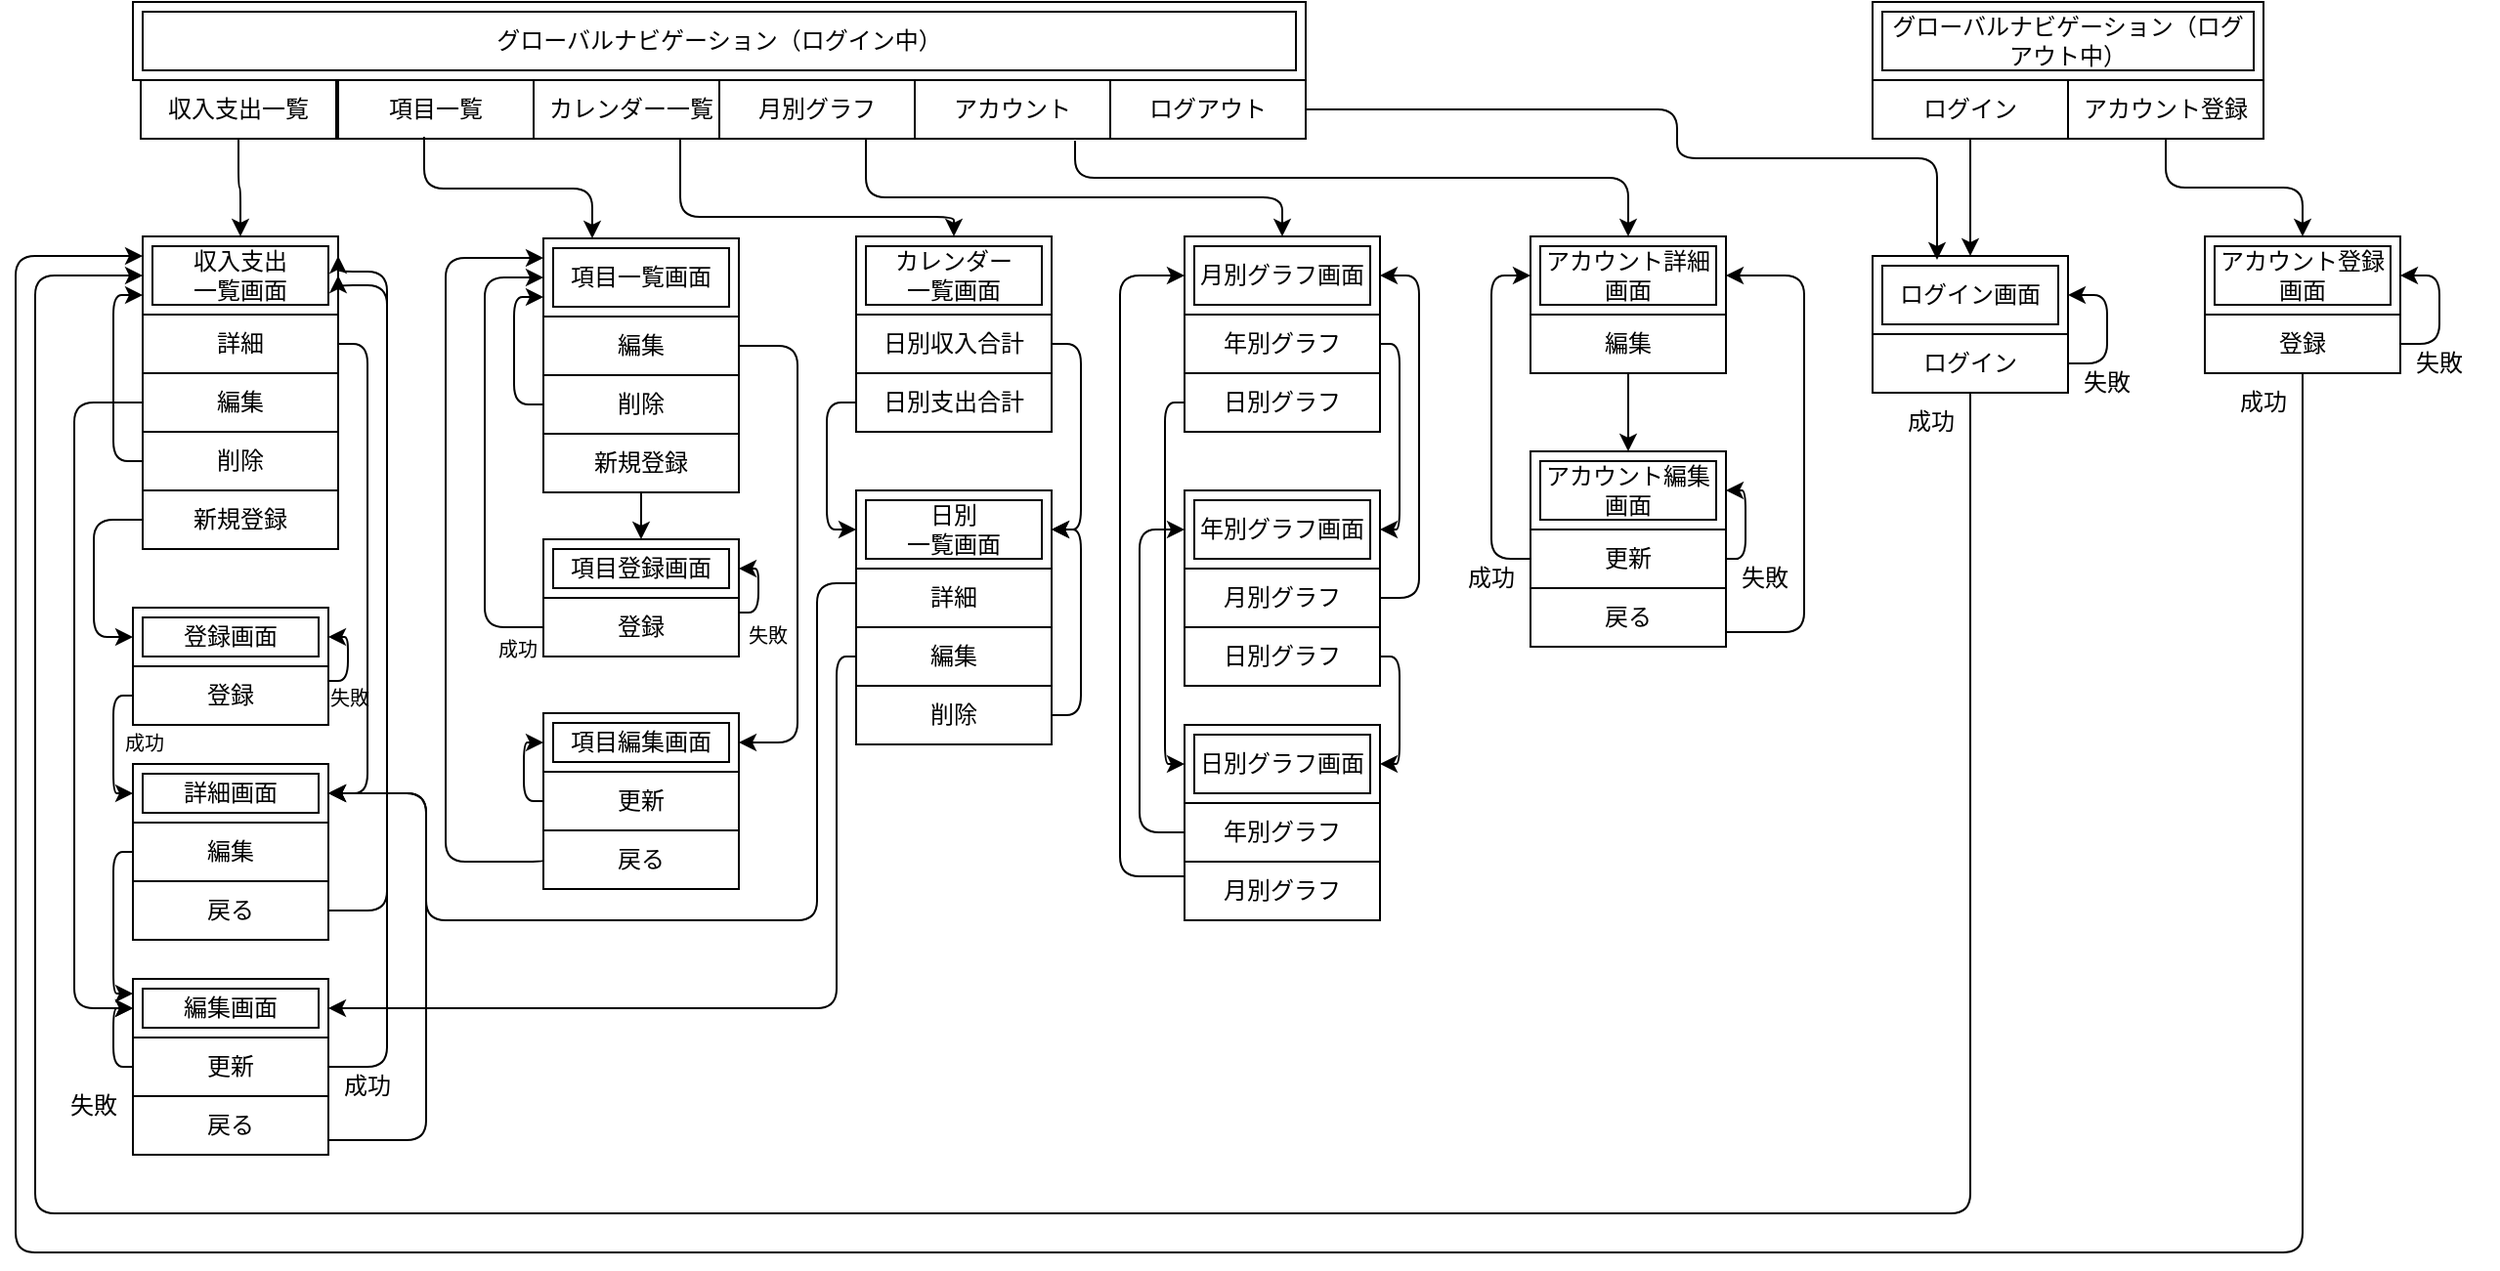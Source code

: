 <mxfile>
    <diagram id="N454-8VAuFk8PnKRWTRi" name="Page-1">
        <mxGraphModel dx="901" dy="475" grid="1" gridSize="10" guides="1" tooltips="1" connect="1" arrows="1" fold="1" page="1" pageScale="1" pageWidth="850" pageHeight="1100" math="0" shadow="0">
            <root>
                <mxCell id="0"/>
                <mxCell id="1" parent="0"/>
                <mxCell id="13" value="項目一覧" style="whiteSpace=wrap;html=1;align=center;" parent="1" vertex="1">
                    <mxGeometry x="175" y="40" width="100" height="30" as="geometry"/>
                </mxCell>
                <mxCell id="15" value="カレンダー一覧" style="whiteSpace=wrap;html=1;align=center;" parent="1" vertex="1">
                    <mxGeometry x="275" y="40" width="100" height="30" as="geometry"/>
                </mxCell>
                <mxCell id="16" value="月別グラフ" style="whiteSpace=wrap;html=1;align=center;" parent="1" vertex="1">
                    <mxGeometry x="370" y="40" width="100" height="30" as="geometry"/>
                </mxCell>
                <mxCell id="17" value="アカウント" style="whiteSpace=wrap;html=1;align=center;" parent="1" vertex="1">
                    <mxGeometry x="470" y="40" width="100" height="30" as="geometry"/>
                </mxCell>
                <mxCell id="20" value="詳細" style="whiteSpace=wrap;html=1;align=center;" parent="1" vertex="1">
                    <mxGeometry x="75" y="160" width="100" height="30" as="geometry"/>
                </mxCell>
                <mxCell id="21" value="収入支出&lt;br&gt;一覧画面" style="shape=ext;margin=3;double=1;whiteSpace=wrap;html=1;align=center;" parent="1" vertex="1">
                    <mxGeometry x="75" y="120" width="100" height="40" as="geometry"/>
                </mxCell>
                <mxCell id="23" value="グローバルナビゲーション（ログイン中）" style="shape=ext;margin=3;double=1;whiteSpace=wrap;html=1;align=center;" parent="1" vertex="1">
                    <mxGeometry x="70" width="600" height="40" as="geometry"/>
                </mxCell>
                <mxCell id="24" value="編集" style="whiteSpace=wrap;html=1;align=center;" parent="1" vertex="1">
                    <mxGeometry x="75" y="190" width="100" height="30" as="geometry"/>
                </mxCell>
                <mxCell id="25" value="削除" style="whiteSpace=wrap;html=1;align=center;" parent="1" vertex="1">
                    <mxGeometry x="75" y="220" width="100" height="30" as="geometry"/>
                </mxCell>
                <mxCell id="28" value="編集" style="whiteSpace=wrap;html=1;align=center;" parent="1" vertex="1">
                    <mxGeometry x="70" y="420" width="100" height="30" as="geometry"/>
                </mxCell>
                <mxCell id="29" value="詳細画面" style="shape=ext;margin=3;double=1;whiteSpace=wrap;html=1;align=center;" parent="1" vertex="1">
                    <mxGeometry x="70" y="390" width="100" height="30" as="geometry"/>
                </mxCell>
                <mxCell id="30" value="更新" style="whiteSpace=wrap;html=1;align=center;" parent="1" vertex="1">
                    <mxGeometry x="70" y="530" width="100" height="30" as="geometry"/>
                </mxCell>
                <mxCell id="31" value="編集画面" style="shape=ext;margin=3;double=1;whiteSpace=wrap;html=1;align=center;" parent="1" vertex="1">
                    <mxGeometry x="70" y="500" width="100" height="30" as="geometry"/>
                </mxCell>
                <mxCell id="32" value="戻る" style="whiteSpace=wrap;html=1;align=center;" parent="1" vertex="1">
                    <mxGeometry x="70" y="560" width="100" height="30" as="geometry"/>
                </mxCell>
                <mxCell id="37" value="" style="endArrow=classic;html=1;exitX=0.5;exitY=1;exitDx=0;exitDy=0;entryX=0.5;entryY=0;entryDx=0;entryDy=0;edgeStyle=orthogonalEdgeStyle;" parent="1" source="183" target="21" edge="1">
                    <mxGeometry width="50" height="50" relative="1" as="geometry">
                        <mxPoint x="270" y="290" as="sourcePoint"/>
                        <mxPoint x="320" y="240" as="targetPoint"/>
                    </mxGeometry>
                </mxCell>
                <mxCell id="38" value="" style="endArrow=classic;html=1;exitX=1;exitY=0.5;exitDx=0;exitDy=0;entryX=1;entryY=0.5;entryDx=0;entryDy=0;edgeStyle=orthogonalEdgeStyle;" parent="1" source="20" target="29" edge="1">
                    <mxGeometry width="50" height="50" relative="1" as="geometry">
                        <mxPoint x="235" y="80" as="sourcePoint"/>
                        <mxPoint x="135" y="140" as="targetPoint"/>
                        <Array as="points">
                            <mxPoint x="190" y="175"/>
                            <mxPoint x="190" y="405"/>
                        </Array>
                    </mxGeometry>
                </mxCell>
                <mxCell id="45" value="" style="endArrow=classic;html=1;exitX=1;exitY=0.5;exitDx=0;exitDy=0;entryX=1;entryY=0.5;entryDx=0;entryDy=0;edgeStyle=orthogonalEdgeStyle;" parent="1" source="30" target="21" edge="1">
                    <mxGeometry width="50" height="50" relative="1" as="geometry">
                        <mxPoint x="235" y="80" as="sourcePoint"/>
                        <mxPoint x="135" y="140" as="targetPoint"/>
                        <Array as="points">
                            <mxPoint x="200" y="545"/>
                            <mxPoint x="200" y="145"/>
                        </Array>
                    </mxGeometry>
                </mxCell>
                <mxCell id="46" value="戻る" style="whiteSpace=wrap;html=1;align=center;" parent="1" vertex="1">
                    <mxGeometry x="70" y="450" width="100" height="30" as="geometry"/>
                </mxCell>
                <mxCell id="47" value="" style="endArrow=classic;html=1;exitX=0;exitY=0.5;exitDx=0;exitDy=0;entryX=0;entryY=0.5;entryDx=0;entryDy=0;edgeStyle=orthogonalEdgeStyle;" parent="1" source="24" target="31" edge="1">
                    <mxGeometry width="50" height="50" relative="1" as="geometry">
                        <mxPoint x="235" y="80" as="sourcePoint"/>
                        <mxPoint x="135" y="140" as="targetPoint"/>
                        <Array as="points">
                            <mxPoint x="40" y="205"/>
                            <mxPoint x="40" y="515"/>
                        </Array>
                    </mxGeometry>
                </mxCell>
                <mxCell id="50" value="" style="endArrow=classic;html=1;exitX=0;exitY=0.5;exitDx=0;exitDy=0;entryX=0;entryY=0.25;entryDx=0;entryDy=0;edgeStyle=orthogonalEdgeStyle;" parent="1" source="28" target="31" edge="1">
                    <mxGeometry width="50" height="50" relative="1" as="geometry">
                        <mxPoint x="235" y="110" as="sourcePoint"/>
                        <mxPoint x="135" y="170" as="targetPoint"/>
                    </mxGeometry>
                </mxCell>
                <mxCell id="52" value="" style="endArrow=classic;html=1;exitX=1;exitY=0.5;exitDx=0;exitDy=0;entryX=1;entryY=0.25;entryDx=0;entryDy=0;edgeStyle=orthogonalEdgeStyle;" parent="1" source="46" target="21" edge="1">
                    <mxGeometry width="50" height="50" relative="1" as="geometry">
                        <mxPoint x="235" y="80" as="sourcePoint"/>
                        <mxPoint x="135" y="140" as="targetPoint"/>
                        <Array as="points">
                            <mxPoint x="200" y="465"/>
                            <mxPoint x="200" y="138"/>
                        </Array>
                    </mxGeometry>
                </mxCell>
                <mxCell id="54" value="失敗" style="text;html=1;strokeColor=none;fillColor=none;align=center;verticalAlign=middle;whiteSpace=wrap;rounded=0;" parent="1" vertex="1">
                    <mxGeometry x="20" y="550" width="60" height="30" as="geometry"/>
                </mxCell>
                <mxCell id="56" value="成功" style="text;html=1;strokeColor=none;fillColor=none;align=center;verticalAlign=middle;whiteSpace=wrap;rounded=0;" parent="1" vertex="1">
                    <mxGeometry x="160" y="540" width="60" height="30" as="geometry"/>
                </mxCell>
                <mxCell id="61" value="新規登録" style="whiteSpace=wrap;html=1;align=center;" parent="1" vertex="1">
                    <mxGeometry x="75" y="250" width="100" height="30" as="geometry"/>
                </mxCell>
                <mxCell id="62" value="" style="endArrow=classic;html=1;exitX=0;exitY=0.5;exitDx=0;exitDy=0;entryX=0;entryY=0.5;entryDx=0;entryDy=0;edgeStyle=orthogonalEdgeStyle;" parent="1" source="61" target="58" edge="1">
                    <mxGeometry width="50" height="50" relative="1" as="geometry">
                        <mxPoint x="235" y="80" as="sourcePoint"/>
                        <mxPoint x="135" y="140" as="targetPoint"/>
                        <Array as="points">
                            <mxPoint x="50" y="265"/>
                            <mxPoint x="50" y="325"/>
                        </Array>
                    </mxGeometry>
                </mxCell>
                <mxCell id="63" value="" style="endArrow=classic;html=1;exitX=0;exitY=0.5;exitDx=0;exitDy=0;entryX=0;entryY=0.5;entryDx=0;entryDy=0;edgeStyle=orthogonalEdgeStyle;" parent="1" source="57" target="29" edge="1">
                    <mxGeometry width="50" height="50" relative="1" as="geometry">
                        <mxPoint x="235" y="80" as="sourcePoint"/>
                        <mxPoint x="135" y="140" as="targetPoint"/>
                    </mxGeometry>
                </mxCell>
                <mxCell id="65" value="" style="endArrow=classic;html=1;entryX=1;entryY=0.5;entryDx=0;entryDy=0;edgeStyle=orthogonalEdgeStyle;exitX=1;exitY=0.75;exitDx=0;exitDy=0;" parent="1" source="32" target="29" edge="1">
                    <mxGeometry width="50" height="50" relative="1" as="geometry">
                        <mxPoint x="235" y="510" as="sourcePoint"/>
                        <mxPoint x="135" y="140" as="targetPoint"/>
                        <Array as="points">
                            <mxPoint x="220" y="583"/>
                            <mxPoint x="220" y="405"/>
                        </Array>
                    </mxGeometry>
                </mxCell>
                <mxCell id="66" value="" style="endArrow=classic;html=1;exitX=0;exitY=0.5;exitDx=0;exitDy=0;entryX=0;entryY=0.5;entryDx=0;entryDy=0;edgeStyle=orthogonalEdgeStyle;" edge="1" parent="1" source="30" target="31">
                    <mxGeometry width="50" height="50" relative="1" as="geometry">
                        <mxPoint x="235" y="80" as="sourcePoint"/>
                        <mxPoint x="135" y="140" as="targetPoint"/>
                    </mxGeometry>
                </mxCell>
                <mxCell id="96" value="日別収入合計" style="whiteSpace=wrap;html=1;align=center;" vertex="1" parent="1">
                    <mxGeometry x="440" y="160" width="100" height="30" as="geometry"/>
                </mxCell>
                <mxCell id="97" value="カレンダー&lt;br&gt;一覧画面" style="shape=ext;margin=3;double=1;whiteSpace=wrap;html=1;align=center;" vertex="1" parent="1">
                    <mxGeometry x="440" y="120" width="100" height="40" as="geometry"/>
                </mxCell>
                <mxCell id="98" value="日別支出合計" style="whiteSpace=wrap;html=1;align=center;" vertex="1" parent="1">
                    <mxGeometry x="440" y="190" width="100" height="30" as="geometry"/>
                </mxCell>
                <mxCell id="99" value="詳細" style="whiteSpace=wrap;html=1;align=center;" vertex="1" parent="1">
                    <mxGeometry x="440" y="290" width="100" height="30" as="geometry"/>
                </mxCell>
                <mxCell id="100" value="日別&lt;br&gt;一覧画面" style="shape=ext;margin=3;double=1;whiteSpace=wrap;html=1;align=center;" vertex="1" parent="1">
                    <mxGeometry x="440" y="250" width="100" height="40" as="geometry"/>
                </mxCell>
                <mxCell id="101" value="編集" style="whiteSpace=wrap;html=1;align=center;" vertex="1" parent="1">
                    <mxGeometry x="440" y="320" width="100" height="30" as="geometry"/>
                </mxCell>
                <mxCell id="102" value="削除" style="whiteSpace=wrap;html=1;align=center;" vertex="1" parent="1">
                    <mxGeometry x="440" y="350" width="100" height="30" as="geometry"/>
                </mxCell>
                <mxCell id="103" value="" style="endArrow=classic;html=1;exitX=0.75;exitY=1;exitDx=0;exitDy=0;edgeStyle=orthogonalEdgeStyle;" edge="1" parent="1" source="15" target="97">
                    <mxGeometry width="50" height="50" relative="1" as="geometry">
                        <mxPoint x="235" y="80" as="sourcePoint"/>
                        <mxPoint x="135" y="130" as="targetPoint"/>
                        <Array as="points">
                            <mxPoint x="350" y="110"/>
                            <mxPoint x="490" y="110"/>
                        </Array>
                    </mxGeometry>
                </mxCell>
                <mxCell id="104" value="" style="endArrow=classic;html=1;exitX=1;exitY=0.5;exitDx=0;exitDy=0;edgeStyle=orthogonalEdgeStyle;entryX=1;entryY=0.5;entryDx=0;entryDy=0;" edge="1" parent="1" source="96" target="100">
                    <mxGeometry width="50" height="50" relative="1" as="geometry">
                        <mxPoint x="500" y="80" as="sourcePoint"/>
                        <mxPoint x="500" y="130" as="targetPoint"/>
                        <Array as="points">
                            <mxPoint x="555" y="175"/>
                            <mxPoint x="555" y="270"/>
                        </Array>
                    </mxGeometry>
                </mxCell>
                <mxCell id="107" value="" style="endArrow=classic;html=1;exitX=0;exitY=0.5;exitDx=0;exitDy=0;edgeStyle=orthogonalEdgeStyle;entryX=0;entryY=0.5;entryDx=0;entryDy=0;" edge="1" parent="1" source="98" target="100">
                    <mxGeometry width="50" height="50" relative="1" as="geometry">
                        <mxPoint x="500" y="80" as="sourcePoint"/>
                        <mxPoint x="500" y="130" as="targetPoint"/>
                        <Array as="points">
                            <mxPoint x="425" y="205"/>
                            <mxPoint x="425" y="270"/>
                        </Array>
                    </mxGeometry>
                </mxCell>
                <mxCell id="108" value="" style="endArrow=classic;html=1;exitX=0;exitY=0.25;exitDx=0;exitDy=0;edgeStyle=orthogonalEdgeStyle;entryX=1;entryY=0.5;entryDx=0;entryDy=0;" edge="1" parent="1" source="99" target="29">
                    <mxGeometry width="50" height="50" relative="1" as="geometry">
                        <mxPoint x="335" y="80" as="sourcePoint"/>
                        <mxPoint x="335" y="130" as="targetPoint"/>
                        <Array as="points">
                            <mxPoint x="420" y="298"/>
                            <mxPoint x="420" y="470"/>
                            <mxPoint x="220" y="470"/>
                            <mxPoint x="220" y="405"/>
                        </Array>
                    </mxGeometry>
                </mxCell>
                <mxCell id="109" value="" style="endArrow=classic;html=1;exitX=0;exitY=0.5;exitDx=0;exitDy=0;edgeStyle=orthogonalEdgeStyle;entryX=1;entryY=0.5;entryDx=0;entryDy=0;" edge="1" parent="1" source="101" target="31">
                    <mxGeometry width="50" height="50" relative="1" as="geometry">
                        <mxPoint x="285" y="307.5" as="sourcePoint"/>
                        <mxPoint x="180" y="415" as="targetPoint"/>
                        <Array as="points">
                            <mxPoint x="430" y="335"/>
                            <mxPoint x="430" y="515"/>
                        </Array>
                    </mxGeometry>
                </mxCell>
                <mxCell id="111" value="" style="endArrow=classic;html=1;exitX=1;exitY=0.5;exitDx=0;exitDy=0;edgeStyle=orthogonalEdgeStyle;entryX=1;entryY=0.5;entryDx=0;entryDy=0;" edge="1" parent="1" source="102" target="100">
                    <mxGeometry width="50" height="50" relative="1" as="geometry">
                        <mxPoint x="500" y="80" as="sourcePoint"/>
                        <mxPoint x="500" y="130" as="targetPoint"/>
                        <Array as="points">
                            <mxPoint x="555" y="365"/>
                            <mxPoint x="555" y="270"/>
                        </Array>
                    </mxGeometry>
                </mxCell>
                <mxCell id="112" value="年別グラフ" style="whiteSpace=wrap;html=1;align=center;" vertex="1" parent="1">
                    <mxGeometry x="608" y="160" width="100" height="30" as="geometry"/>
                </mxCell>
                <mxCell id="113" value="月別グラフ画面" style="shape=ext;margin=3;double=1;whiteSpace=wrap;html=1;align=center;" vertex="1" parent="1">
                    <mxGeometry x="608" y="120" width="100" height="40" as="geometry"/>
                </mxCell>
                <mxCell id="114" value="日別グラフ" style="whiteSpace=wrap;html=1;align=center;" vertex="1" parent="1">
                    <mxGeometry x="608" y="190" width="100" height="30" as="geometry"/>
                </mxCell>
                <mxCell id="115" value="" style="endArrow=classic;html=1;exitX=0.75;exitY=1;exitDx=0;exitDy=0;edgeStyle=orthogonalEdgeStyle;entryX=0.5;entryY=0;entryDx=0;entryDy=0;" edge="1" parent="1" source="16" target="113">
                    <mxGeometry width="50" height="50" relative="1" as="geometry">
                        <mxPoint x="335" y="80" as="sourcePoint"/>
                        <mxPoint x="335" y="130" as="targetPoint"/>
                        <Array as="points">
                            <mxPoint x="445" y="100"/>
                            <mxPoint x="658" y="100"/>
                        </Array>
                    </mxGeometry>
                </mxCell>
                <mxCell id="116" value="" style="endArrow=classic;html=1;exitX=1;exitY=0.5;exitDx=0;exitDy=0;edgeStyle=orthogonalEdgeStyle;entryX=1;entryY=0.5;entryDx=0;entryDy=0;" edge="1" parent="1" source="112" target="118">
                    <mxGeometry width="50" height="50" relative="1" as="geometry">
                        <mxPoint x="618" y="80" as="sourcePoint"/>
                        <mxPoint x="668" y="130" as="targetPoint"/>
                        <Array as="points">
                            <mxPoint x="718" y="175"/>
                            <mxPoint x="718" y="270"/>
                        </Array>
                    </mxGeometry>
                </mxCell>
                <mxCell id="117" value="月別グラフ" style="whiteSpace=wrap;html=1;align=center;" vertex="1" parent="1">
                    <mxGeometry x="608" y="290" width="100" height="30" as="geometry"/>
                </mxCell>
                <mxCell id="118" value="年別グラフ画面" style="shape=ext;margin=3;double=1;whiteSpace=wrap;html=1;align=center;" vertex="1" parent="1">
                    <mxGeometry x="608" y="250" width="100" height="40" as="geometry"/>
                </mxCell>
                <mxCell id="120" value="日別グラフ" style="whiteSpace=wrap;html=1;align=center;" vertex="1" parent="1">
                    <mxGeometry x="608" y="320" width="100" height="30" as="geometry"/>
                </mxCell>
                <mxCell id="121" value="年別グラフ" style="whiteSpace=wrap;html=1;align=center;" vertex="1" parent="1">
                    <mxGeometry x="608" y="410" width="100" height="30" as="geometry"/>
                </mxCell>
                <mxCell id="122" value="日別グラフ画面" style="shape=ext;margin=3;double=1;whiteSpace=wrap;html=1;align=center;" vertex="1" parent="1">
                    <mxGeometry x="608" y="370" width="100" height="40" as="geometry"/>
                </mxCell>
                <mxCell id="123" value="月別グラフ" style="whiteSpace=wrap;html=1;align=center;" vertex="1" parent="1">
                    <mxGeometry x="608" y="440" width="100" height="30" as="geometry"/>
                </mxCell>
                <mxCell id="124" value="" style="endArrow=classic;html=1;exitX=0;exitY=0.5;exitDx=0;exitDy=0;edgeStyle=orthogonalEdgeStyle;entryX=0;entryY=0.5;entryDx=0;entryDy=0;" edge="1" parent="1" source="114" target="122">
                    <mxGeometry width="50" height="50" relative="1" as="geometry">
                        <mxPoint x="618" y="80" as="sourcePoint"/>
                        <mxPoint x="668" y="130" as="targetPoint"/>
                    </mxGeometry>
                </mxCell>
                <mxCell id="125" value="" style="endArrow=classic;html=1;exitX=1;exitY=0.5;exitDx=0;exitDy=0;edgeStyle=orthogonalEdgeStyle;entryX=1;entryY=0.5;entryDx=0;entryDy=0;" edge="1" parent="1" source="117" target="113">
                    <mxGeometry width="50" height="50" relative="1" as="geometry">
                        <mxPoint x="618" y="80" as="sourcePoint"/>
                        <mxPoint x="668" y="130" as="targetPoint"/>
                        <Array as="points">
                            <mxPoint x="728" y="305"/>
                            <mxPoint x="728" y="140"/>
                        </Array>
                    </mxGeometry>
                </mxCell>
                <mxCell id="126" value="" style="endArrow=classic;html=1;exitX=1;exitY=0.5;exitDx=0;exitDy=0;edgeStyle=orthogonalEdgeStyle;entryX=1;entryY=0.5;entryDx=0;entryDy=0;" edge="1" parent="1" source="120" target="122">
                    <mxGeometry width="50" height="50" relative="1" as="geometry">
                        <mxPoint x="618" y="80" as="sourcePoint"/>
                        <mxPoint x="668" y="130" as="targetPoint"/>
                    </mxGeometry>
                </mxCell>
                <mxCell id="127" value="" style="endArrow=classic;html=1;exitX=0;exitY=0.5;exitDx=0;exitDy=0;edgeStyle=orthogonalEdgeStyle;entryX=0;entryY=0.5;entryDx=0;entryDy=0;" edge="1" parent="1" source="121" target="118">
                    <mxGeometry width="50" height="50" relative="1" as="geometry">
                        <mxPoint x="595" y="80" as="sourcePoint"/>
                        <mxPoint x="668" y="130" as="targetPoint"/>
                        <Array as="points">
                            <mxPoint x="585" y="425"/>
                            <mxPoint x="585" y="270"/>
                        </Array>
                    </mxGeometry>
                </mxCell>
                <mxCell id="128" value="" style="endArrow=classic;html=1;exitX=0;exitY=0.25;exitDx=0;exitDy=0;edgeStyle=orthogonalEdgeStyle;entryX=0;entryY=0.5;entryDx=0;entryDy=0;" edge="1" parent="1" source="123" target="113">
                    <mxGeometry width="50" height="50" relative="1" as="geometry">
                        <mxPoint x="595" y="80" as="sourcePoint"/>
                        <mxPoint x="668" y="130" as="targetPoint"/>
                        <Array as="points">
                            <mxPoint x="575" y="448"/>
                            <mxPoint x="575" y="140"/>
                        </Array>
                    </mxGeometry>
                </mxCell>
                <mxCell id="129" value="ログイン" style="whiteSpace=wrap;html=1;align=center;" vertex="1" parent="1">
                    <mxGeometry x="960" y="170" width="100" height="30" as="geometry"/>
                </mxCell>
                <mxCell id="130" value="ログイン画面" style="shape=ext;margin=3;double=1;whiteSpace=wrap;html=1;align=center;" vertex="1" parent="1">
                    <mxGeometry x="960" y="130" width="100" height="40" as="geometry"/>
                </mxCell>
                <mxCell id="132" value="グローバルナビゲーション（ログアウト中）" style="shape=ext;margin=3;double=1;whiteSpace=wrap;html=1;align=center;" vertex="1" parent="1">
                    <mxGeometry x="960" width="200" height="40" as="geometry"/>
                </mxCell>
                <mxCell id="155" value="" style="edgeStyle=none;html=1;fontSize=10;" edge="1" parent="1" source="133" target="130">
                    <mxGeometry relative="1" as="geometry"/>
                </mxCell>
                <mxCell id="133" value="ログイン" style="whiteSpace=wrap;html=1;align=center;" vertex="1" parent="1">
                    <mxGeometry x="960" y="40" width="100" height="30" as="geometry"/>
                </mxCell>
                <mxCell id="134" value="アカウント登録" style="whiteSpace=wrap;html=1;align=center;" vertex="1" parent="1">
                    <mxGeometry x="1060" y="40" width="100" height="30" as="geometry"/>
                </mxCell>
                <mxCell id="138" value="" style="endArrow=classic;html=1;exitX=1;exitY=0.5;exitDx=0;exitDy=0;edgeStyle=orthogonalEdgeStyle;entryX=1;entryY=0.5;entryDx=0;entryDy=0;" edge="1" parent="1" source="129" target="130">
                    <mxGeometry width="50" height="50" relative="1" as="geometry">
                        <mxPoint x="890" y="90" as="sourcePoint"/>
                        <mxPoint x="1010" y="140" as="targetPoint"/>
                        <Array as="points">
                            <mxPoint x="1080" y="185"/>
                            <mxPoint x="1080" y="150"/>
                        </Array>
                    </mxGeometry>
                </mxCell>
                <mxCell id="139" value="失敗" style="text;html=1;strokeColor=none;fillColor=none;align=center;verticalAlign=middle;whiteSpace=wrap;rounded=0;" vertex="1" parent="1">
                    <mxGeometry x="1050" y="180" width="60" height="30" as="geometry"/>
                </mxCell>
                <mxCell id="140" value="" style="endArrow=classic;html=1;exitX=0.833;exitY=0;exitDx=0;exitDy=0;edgeStyle=orthogonalEdgeStyle;entryX=0;entryY=0.5;entryDx=0;entryDy=0;exitPerimeter=0;" edge="1" parent="1" source="141" target="21">
                    <mxGeometry width="50" height="50" relative="1" as="geometry">
                        <mxPoint x="660" y="80" as="sourcePoint"/>
                        <mxPoint x="685" y="130" as="targetPoint"/>
                        <Array as="points">
                            <mxPoint x="1010" y="620"/>
                            <mxPoint x="20" y="620"/>
                            <mxPoint x="20" y="140"/>
                        </Array>
                    </mxGeometry>
                </mxCell>
                <mxCell id="141" value="成功" style="text;html=1;strokeColor=none;fillColor=none;align=center;verticalAlign=middle;whiteSpace=wrap;rounded=0;" vertex="1" parent="1">
                    <mxGeometry x="960" y="200" width="60" height="30" as="geometry"/>
                </mxCell>
                <mxCell id="142" value="&lt;font style=&quot;font-size: 10px;&quot;&gt;成功&lt;/font&gt;" style="text;html=1;strokeColor=none;fillColor=none;align=center;verticalAlign=middle;whiteSpace=wrap;rounded=0;" vertex="1" parent="1">
                    <mxGeometry x="46" y="364" width="60" height="30" as="geometry"/>
                </mxCell>
                <mxCell id="144" value="&lt;font style=&quot;font-size: 10px;&quot;&gt;失敗&lt;/font&gt;" style="text;html=1;strokeColor=none;fillColor=none;align=center;verticalAlign=middle;whiteSpace=wrap;rounded=0;" vertex="1" parent="1">
                    <mxGeometry x="151" y="341" width="60" height="30" as="geometry"/>
                </mxCell>
                <mxCell id="146" value="ログアウト" style="whiteSpace=wrap;html=1;align=center;" vertex="1" parent="1">
                    <mxGeometry x="570" y="40" width="100" height="30" as="geometry"/>
                </mxCell>
                <mxCell id="147" value="編集" style="whiteSpace=wrap;html=1;align=center;" vertex="1" parent="1">
                    <mxGeometry x="785" y="160" width="100" height="30" as="geometry"/>
                </mxCell>
                <mxCell id="148" value="アカウント詳細画面" style="shape=ext;margin=3;double=1;whiteSpace=wrap;html=1;align=center;" vertex="1" parent="1">
                    <mxGeometry x="785" y="120" width="100" height="40" as="geometry"/>
                </mxCell>
                <mxCell id="151" value="更新" style="whiteSpace=wrap;html=1;align=center;" vertex="1" parent="1">
                    <mxGeometry x="785" y="270" width="100" height="30" as="geometry"/>
                </mxCell>
                <mxCell id="152" value="アカウント編集画面" style="shape=ext;margin=3;double=1;whiteSpace=wrap;html=1;align=center;" vertex="1" parent="1">
                    <mxGeometry x="785" y="230" width="100" height="40" as="geometry"/>
                </mxCell>
                <mxCell id="153" value="戻る" style="whiteSpace=wrap;html=1;align=center;" vertex="1" parent="1">
                    <mxGeometry x="785" y="300" width="100" height="30" as="geometry"/>
                </mxCell>
                <mxCell id="154" value="" style="endArrow=classic;html=1;exitX=0.82;exitY=1.033;exitDx=0;exitDy=0;edgeStyle=orthogonalEdgeStyle;entryX=0.5;entryY=0;entryDx=0;entryDy=0;exitPerimeter=0;" edge="1" parent="1" source="17" target="148">
                    <mxGeometry width="50" height="50" relative="1" as="geometry">
                        <mxPoint x="430" y="80" as="sourcePoint"/>
                        <mxPoint x="503" y="130" as="targetPoint"/>
                        <Array as="points">
                            <mxPoint x="552" y="90"/>
                            <mxPoint x="835" y="90"/>
                        </Array>
                    </mxGeometry>
                </mxCell>
                <mxCell id="157" value="" style="endArrow=classic;html=1;exitX=0.5;exitY=1;exitDx=0;exitDy=0;edgeStyle=orthogonalEdgeStyle;entryX=0.5;entryY=0;entryDx=0;entryDy=0;" edge="1" parent="1" source="147" target="152">
                    <mxGeometry width="50" height="50" relative="1" as="geometry">
                        <mxPoint x="695" y="80" as="sourcePoint"/>
                        <mxPoint x="845" y="130" as="targetPoint"/>
                    </mxGeometry>
                </mxCell>
                <mxCell id="159" value="" style="endArrow=classic;html=1;edgeStyle=orthogonalEdgeStyle;entryX=0;entryY=0.5;entryDx=0;entryDy=0;exitX=0;exitY=0.5;exitDx=0;exitDy=0;" edge="1" parent="1" source="151" target="148">
                    <mxGeometry width="50" height="50" relative="1" as="geometry">
                        <mxPoint x="835" y="200" as="sourcePoint"/>
                        <mxPoint x="845" y="240" as="targetPoint"/>
                        <Array as="points">
                            <mxPoint x="765" y="285"/>
                            <mxPoint x="765" y="140"/>
                        </Array>
                    </mxGeometry>
                </mxCell>
                <mxCell id="160" value="" style="endArrow=classic;html=1;edgeStyle=orthogonalEdgeStyle;entryX=1;entryY=0.5;entryDx=0;entryDy=0;exitX=1;exitY=0.5;exitDx=0;exitDy=0;" edge="1" parent="1" source="151" target="152">
                    <mxGeometry width="50" height="50" relative="1" as="geometry">
                        <mxPoint x="695" y="80" as="sourcePoint"/>
                        <mxPoint x="845" y="130" as="targetPoint"/>
                        <Array as="points">
                            <mxPoint x="895" y="285"/>
                            <mxPoint x="895" y="250"/>
                        </Array>
                    </mxGeometry>
                </mxCell>
                <mxCell id="161" value="" style="endArrow=classic;html=1;exitX=1;exitY=0.75;exitDx=0;exitDy=0;edgeStyle=orthogonalEdgeStyle;entryX=1;entryY=0.5;entryDx=0;entryDy=0;" edge="1" parent="1" source="153" target="148">
                    <mxGeometry width="50" height="50" relative="1" as="geometry">
                        <mxPoint x="695" y="80" as="sourcePoint"/>
                        <mxPoint x="845" y="130" as="targetPoint"/>
                        <Array as="points">
                            <mxPoint x="925" y="323"/>
                            <mxPoint x="925" y="140"/>
                        </Array>
                    </mxGeometry>
                </mxCell>
                <mxCell id="162" value="成功" style="text;html=1;strokeColor=none;fillColor=none;align=center;verticalAlign=middle;whiteSpace=wrap;rounded=0;" vertex="1" parent="1">
                    <mxGeometry x="735" y="280" width="60" height="30" as="geometry"/>
                </mxCell>
                <mxCell id="163" value="失敗" style="text;html=1;strokeColor=none;fillColor=none;align=center;verticalAlign=middle;whiteSpace=wrap;rounded=0;" vertex="1" parent="1">
                    <mxGeometry x="875" y="280" width="60" height="30" as="geometry"/>
                </mxCell>
                <mxCell id="164" value="登録" style="whiteSpace=wrap;html=1;align=center;" vertex="1" parent="1">
                    <mxGeometry x="1130" y="160" width="100" height="30" as="geometry"/>
                </mxCell>
                <mxCell id="165" value="アカウント登録画面" style="shape=ext;margin=3;double=1;whiteSpace=wrap;html=1;align=center;" vertex="1" parent="1">
                    <mxGeometry x="1130" y="120" width="100" height="40" as="geometry"/>
                </mxCell>
                <mxCell id="167" value="" style="endArrow=classic;html=1;exitX=0.5;exitY=1;exitDx=0;exitDy=0;edgeStyle=orthogonalEdgeStyle;entryX=0.5;entryY=0;entryDx=0;entryDy=0;" edge="1" parent="1" source="134" target="165">
                    <mxGeometry width="50" height="50" relative="1" as="geometry">
                        <mxPoint x="680" y="80" as="sourcePoint"/>
                        <mxPoint x="830" y="130" as="targetPoint"/>
                    </mxGeometry>
                </mxCell>
                <mxCell id="168" value="" style="endArrow=classic;html=1;exitX=1;exitY=0.5;exitDx=0;exitDy=0;edgeStyle=orthogonalEdgeStyle;entryX=0.33;entryY=0.05;entryDx=0;entryDy=0;entryPerimeter=0;" edge="1" parent="1" source="146" target="130">
                    <mxGeometry width="50" height="50" relative="1" as="geometry">
                        <mxPoint x="530" y="80" as="sourcePoint"/>
                        <mxPoint x="680" y="130" as="targetPoint"/>
                        <Array as="points">
                            <mxPoint x="860" y="55"/>
                            <mxPoint x="860" y="80"/>
                            <mxPoint x="993" y="80"/>
                        </Array>
                    </mxGeometry>
                </mxCell>
                <mxCell id="171" value="" style="endArrow=classic;html=1;exitX=1;exitY=0.5;exitDx=0;exitDy=0;edgeStyle=orthogonalEdgeStyle;entryX=1;entryY=0.5;entryDx=0;entryDy=0;" edge="1" parent="1">
                    <mxGeometry width="50" height="50" relative="1" as="geometry">
                        <mxPoint x="1230" y="175" as="sourcePoint"/>
                        <mxPoint x="1230" y="140" as="targetPoint"/>
                        <Array as="points">
                            <mxPoint x="1250" y="175"/>
                            <mxPoint x="1250" y="140"/>
                        </Array>
                    </mxGeometry>
                </mxCell>
                <mxCell id="172" value="失敗" style="text;html=1;strokeColor=none;fillColor=none;align=center;verticalAlign=middle;whiteSpace=wrap;rounded=0;" vertex="1" parent="1">
                    <mxGeometry x="1220" y="170" width="60" height="30" as="geometry"/>
                </mxCell>
                <mxCell id="173" value="" style="endArrow=classic;html=1;exitX=0.5;exitY=1;exitDx=0;exitDy=0;edgeStyle=orthogonalEdgeStyle;entryX=0;entryY=0.25;entryDx=0;entryDy=0;" edge="1" parent="1" source="164" target="21">
                    <mxGeometry width="50" height="50" relative="1" as="geometry">
                        <mxPoint x="670" y="90" as="sourcePoint"/>
                        <mxPoint x="85" y="150" as="targetPoint"/>
                        <Array as="points">
                            <mxPoint x="1180" y="640"/>
                            <mxPoint x="10" y="640"/>
                            <mxPoint x="10" y="130"/>
                        </Array>
                    </mxGeometry>
                </mxCell>
                <mxCell id="174" value="成功" style="text;html=1;strokeColor=none;fillColor=none;align=center;verticalAlign=middle;whiteSpace=wrap;rounded=0;" vertex="1" parent="1">
                    <mxGeometry x="1130" y="190" width="60" height="30" as="geometry"/>
                </mxCell>
                <mxCell id="175" value="" style="endArrow=classic;html=1;exitX=0;exitY=0.5;exitDx=0;exitDy=0;entryX=0;entryY=0.75;entryDx=0;entryDy=0;edgeStyle=orthogonalEdgeStyle;" edge="1" parent="1" source="25" target="21">
                    <mxGeometry width="50" height="50" relative="1" as="geometry">
                        <mxPoint x="235" y="80" as="sourcePoint"/>
                        <mxPoint x="135" y="130" as="targetPoint"/>
                        <Array as="points">
                            <mxPoint x="60" y="235"/>
                            <mxPoint x="60" y="150"/>
                        </Array>
                    </mxGeometry>
                </mxCell>
                <mxCell id="183" value="収入支出一覧" style="whiteSpace=wrap;html=1;align=center;" vertex="1" parent="1">
                    <mxGeometry x="74" y="40" width="100" height="30" as="geometry"/>
                </mxCell>
                <mxCell id="57" value="登録" style="whiteSpace=wrap;html=1;align=center;" parent="1" vertex="1">
                    <mxGeometry x="70" y="340" width="100" height="30" as="geometry"/>
                </mxCell>
                <mxCell id="58" value="登録画面" style="shape=ext;margin=3;double=1;whiteSpace=wrap;html=1;align=center;" parent="1" vertex="1">
                    <mxGeometry x="70" y="310" width="100" height="30" as="geometry"/>
                </mxCell>
                <mxCell id="143" value="" style="endArrow=classic;html=1;exitX=1;exitY=0.25;exitDx=0;exitDy=0;entryX=1;entryY=0.5;entryDx=0;entryDy=0;edgeStyle=orthogonalEdgeStyle;" edge="1" parent="1" source="57" target="58">
                    <mxGeometry width="50" height="50" relative="1" as="geometry">
                        <mxPoint x="235" y="80" as="sourcePoint"/>
                        <mxPoint x="135" y="130" as="targetPoint"/>
                    </mxGeometry>
                </mxCell>
                <mxCell id="186" value="項目一覧画面" style="shape=ext;margin=3;double=1;whiteSpace=wrap;html=1;align=center;" vertex="1" parent="1">
                    <mxGeometry x="280" y="121" width="100" height="40" as="geometry"/>
                </mxCell>
                <mxCell id="187" value="編集" style="whiteSpace=wrap;html=1;align=center;" vertex="1" parent="1">
                    <mxGeometry x="280" y="161" width="100" height="30" as="geometry"/>
                </mxCell>
                <mxCell id="188" value="削除" style="whiteSpace=wrap;html=1;align=center;" vertex="1" parent="1">
                    <mxGeometry x="280" y="191" width="100" height="30" as="geometry"/>
                </mxCell>
                <mxCell id="191" value="更新" style="whiteSpace=wrap;html=1;align=center;" vertex="1" parent="1">
                    <mxGeometry x="280" y="394" width="100" height="30" as="geometry"/>
                </mxCell>
                <mxCell id="192" value="項目編集画面" style="shape=ext;margin=3;double=1;whiteSpace=wrap;html=1;align=center;" vertex="1" parent="1">
                    <mxGeometry x="280" y="364" width="100" height="30" as="geometry"/>
                </mxCell>
                <mxCell id="193" value="戻る" style="whiteSpace=wrap;html=1;align=center;" vertex="1" parent="1">
                    <mxGeometry x="280" y="424" width="100" height="30" as="geometry"/>
                </mxCell>
                <mxCell id="195" value="" style="endArrow=classic;html=1;entryX=0;entryY=0.25;entryDx=0;entryDy=0;edgeStyle=orthogonalEdgeStyle;exitX=0;exitY=0.5;exitDx=0;exitDy=0;" edge="1" parent="1" source="193" target="186">
                    <mxGeometry width="50" height="50" relative="1" as="geometry">
                        <mxPoint x="280" y="454" as="sourcePoint"/>
                        <mxPoint x="340" y="171" as="targetPoint"/>
                        <Array as="points">
                            <mxPoint x="280" y="440"/>
                            <mxPoint x="230" y="440"/>
                            <mxPoint x="230" y="131"/>
                        </Array>
                    </mxGeometry>
                </mxCell>
                <mxCell id="196" value="新規登録" style="whiteSpace=wrap;html=1;align=center;" vertex="1" parent="1">
                    <mxGeometry x="280" y="221" width="100" height="30" as="geometry"/>
                </mxCell>
                <mxCell id="197" value="" style="endArrow=classic;html=1;exitX=0;exitY=0.5;exitDx=0;exitDy=0;entryX=0;entryY=0.5;entryDx=0;entryDy=0;edgeStyle=orthogonalEdgeStyle;" edge="1" parent="1" source="200" target="186">
                    <mxGeometry width="50" height="50" relative="1" as="geometry">
                        <mxPoint x="440" y="81" as="sourcePoint"/>
                        <mxPoint x="275" y="406" as="targetPoint"/>
                        <Array as="points">
                            <mxPoint x="250" y="320"/>
                            <mxPoint x="250" y="141"/>
                        </Array>
                    </mxGeometry>
                </mxCell>
                <mxCell id="198" value="" style="endArrow=classic;html=1;exitX=0;exitY=0.5;exitDx=0;exitDy=0;entryX=0;entryY=0.5;entryDx=0;entryDy=0;edgeStyle=orthogonalEdgeStyle;" edge="1" parent="1" source="191" target="192">
                    <mxGeometry width="50" height="50" relative="1" as="geometry">
                        <mxPoint x="445" y="-56" as="sourcePoint"/>
                        <mxPoint x="345" y="4" as="targetPoint"/>
                    </mxGeometry>
                </mxCell>
                <mxCell id="199" value="" style="endArrow=classic;html=1;exitX=0;exitY=0.5;exitDx=0;exitDy=0;entryX=0;entryY=0.75;entryDx=0;entryDy=0;edgeStyle=orthogonalEdgeStyle;" edge="1" parent="1" source="188" target="186">
                    <mxGeometry width="50" height="50" relative="1" as="geometry">
                        <mxPoint x="440" y="81" as="sourcePoint"/>
                        <mxPoint x="340" y="131" as="targetPoint"/>
                        <Array as="points">
                            <mxPoint x="265" y="206"/>
                            <mxPoint x="265" y="151"/>
                        </Array>
                    </mxGeometry>
                </mxCell>
                <mxCell id="200" value="登録" style="whiteSpace=wrap;html=1;align=center;" vertex="1" parent="1">
                    <mxGeometry x="280" y="305" width="100" height="30" as="geometry"/>
                </mxCell>
                <mxCell id="201" value="項目登録画面" style="shape=ext;margin=3;double=1;whiteSpace=wrap;html=1;align=center;" vertex="1" parent="1">
                    <mxGeometry x="280" y="275" width="100" height="30" as="geometry"/>
                </mxCell>
                <mxCell id="202" value="" style="endArrow=classic;html=1;exitX=1;exitY=0.25;exitDx=0;exitDy=0;entryX=1;entryY=0.5;entryDx=0;entryDy=0;edgeStyle=orthogonalEdgeStyle;" edge="1" parent="1" source="200" target="201">
                    <mxGeometry width="50" height="50" relative="1" as="geometry">
                        <mxPoint x="440" y="81" as="sourcePoint"/>
                        <mxPoint x="340" y="131" as="targetPoint"/>
                    </mxGeometry>
                </mxCell>
                <mxCell id="203" value="" style="endArrow=classic;html=1;exitX=0.44;exitY=0.967;exitDx=0;exitDy=0;entryX=0.25;entryY=0;entryDx=0;entryDy=0;edgeStyle=orthogonalEdgeStyle;exitPerimeter=0;" edge="1" parent="1" source="13" target="186">
                    <mxGeometry width="50" height="50" relative="1" as="geometry">
                        <mxPoint x="134" y="80" as="sourcePoint"/>
                        <mxPoint x="135" y="130" as="targetPoint"/>
                    </mxGeometry>
                </mxCell>
                <mxCell id="204" value="&lt;font style=&quot;font-size: 10px;&quot;&gt;成功&lt;/font&gt;" style="text;html=1;strokeColor=none;fillColor=none;align=center;verticalAlign=middle;whiteSpace=wrap;rounded=0;" vertex="1" parent="1">
                    <mxGeometry x="237" y="316" width="60" height="30" as="geometry"/>
                </mxCell>
                <mxCell id="205" value="&lt;font style=&quot;font-size: 10px;&quot;&gt;失敗&lt;/font&gt;" style="text;html=1;strokeColor=none;fillColor=none;align=center;verticalAlign=middle;whiteSpace=wrap;rounded=0;" vertex="1" parent="1">
                    <mxGeometry x="365" y="308.5" width="60" height="30" as="geometry"/>
                </mxCell>
                <mxCell id="208" value="" style="endArrow=classic;html=1;exitX=0.5;exitY=1;exitDx=0;exitDy=0;entryX=0.5;entryY=0;entryDx=0;entryDy=0;edgeStyle=orthogonalEdgeStyle;" edge="1" parent="1" source="196" target="201">
                    <mxGeometry width="50" height="50" relative="1" as="geometry">
                        <mxPoint x="229" y="79.01" as="sourcePoint"/>
                        <mxPoint x="315" y="131" as="targetPoint"/>
                    </mxGeometry>
                </mxCell>
                <mxCell id="209" value="" style="endArrow=classic;html=1;exitX=1;exitY=0.5;exitDx=0;exitDy=0;entryX=1;entryY=0.5;entryDx=0;entryDy=0;edgeStyle=orthogonalEdgeStyle;" edge="1" parent="1" source="187" target="192">
                    <mxGeometry width="50" height="50" relative="1" as="geometry">
                        <mxPoint x="229" y="79.01" as="sourcePoint"/>
                        <mxPoint x="315" y="131" as="targetPoint"/>
                        <Array as="points">
                            <mxPoint x="410" y="176"/>
                            <mxPoint x="410" y="379"/>
                        </Array>
                    </mxGeometry>
                </mxCell>
            </root>
        </mxGraphModel>
    </diagram>
</mxfile>